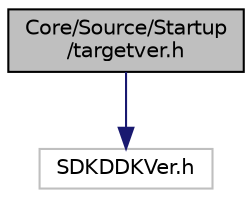 digraph "Core/Source/Startup/targetver.h"
{
  edge [fontname="Helvetica",fontsize="10",labelfontname="Helvetica",labelfontsize="10"];
  node [fontname="Helvetica",fontsize="10",shape=record];
  Node0 [label="Core/Source/Startup\l/targetver.h",height=0.2,width=0.4,color="black", fillcolor="grey75", style="filled", fontcolor="black"];
  Node0 -> Node1 [color="midnightblue",fontsize="10",style="solid",fontname="Helvetica"];
  Node1 [label="SDKDDKVer.h",height=0.2,width=0.4,color="grey75", fillcolor="white", style="filled"];
}
